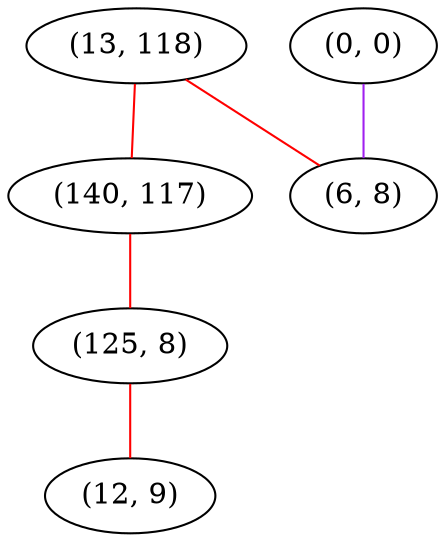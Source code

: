 graph "" {
"(13, 118)";
"(140, 117)";
"(0, 0)";
"(6, 8)";
"(125, 8)";
"(12, 9)";
"(13, 118)" -- "(140, 117)"  [color=red, key=0, weight=1];
"(13, 118)" -- "(6, 8)"  [color=red, key=0, weight=1];
"(140, 117)" -- "(125, 8)"  [color=red, key=0, weight=1];
"(0, 0)" -- "(6, 8)"  [color=purple, key=0, weight=4];
"(125, 8)" -- "(12, 9)"  [color=red, key=0, weight=1];
}
